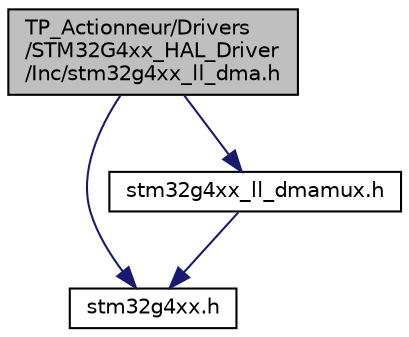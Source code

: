 digraph "TP_Actionneur/Drivers/STM32G4xx_HAL_Driver/Inc/stm32g4xx_ll_dma.h"
{
 // LATEX_PDF_SIZE
  edge [fontname="Helvetica",fontsize="10",labelfontname="Helvetica",labelfontsize="10"];
  node [fontname="Helvetica",fontsize="10",shape=record];
  Node1 [label="TP_Actionneur/Drivers\l/STM32G4xx_HAL_Driver\l/Inc/stm32g4xx_ll_dma.h",height=0.2,width=0.4,color="black", fillcolor="grey75", style="filled", fontcolor="black",tooltip="Header file of DMA LL module."];
  Node1 -> Node2 [color="midnightblue",fontsize="10",style="solid",fontname="Helvetica"];
  Node2 [label="stm32g4xx.h",height=0.2,width=0.4,color="black", fillcolor="white", style="filled",URL="$stm32g4xx_8h.html",tooltip="CMSIS STM32G4xx Device Peripheral Access Layer Header File."];
  Node1 -> Node3 [color="midnightblue",fontsize="10",style="solid",fontname="Helvetica"];
  Node3 [label="stm32g4xx_ll_dmamux.h",height=0.2,width=0.4,color="black", fillcolor="white", style="filled",URL="$stm32g4xx__ll__dmamux_8h.html",tooltip="Header file of DMAMUX LL module."];
  Node3 -> Node2 [color="midnightblue",fontsize="10",style="solid",fontname="Helvetica"];
}
